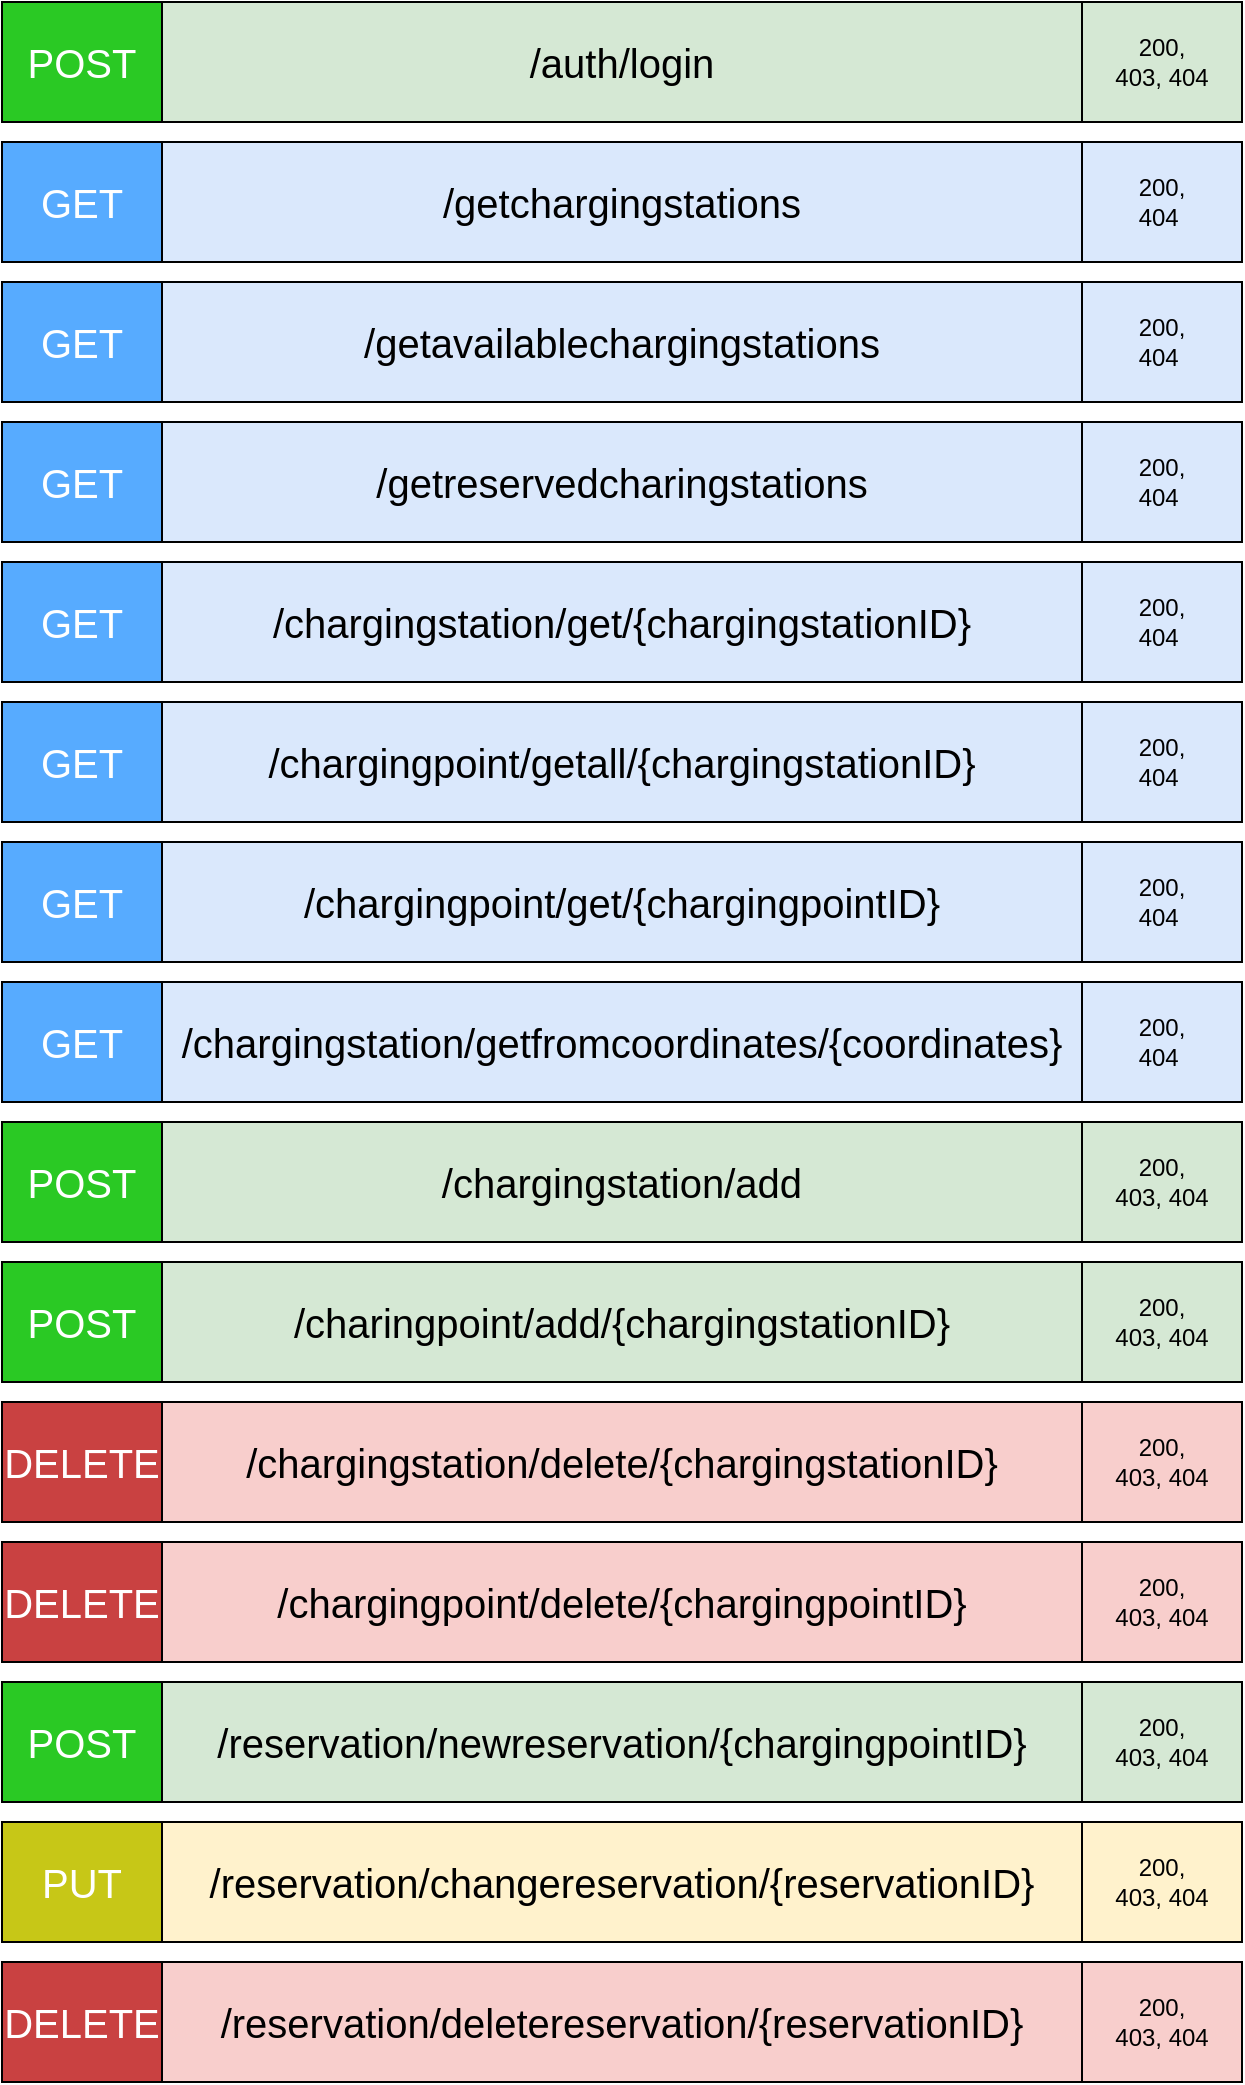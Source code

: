 <mxfile version="21.0.10" type="github">
  <diagram name="Page-1" id="KzmILKrWGlOIT-kQnuWg">
    <mxGraphModel dx="1434" dy="772" grid="1" gridSize="10" guides="1" tooltips="1" connect="1" arrows="1" fold="1" page="1" pageScale="1" pageWidth="850" pageHeight="1100" math="0" shadow="0">
      <root>
        <mxCell id="0" />
        <mxCell id="1" parent="0" />
        <mxCell id="aCiFIxHN3XqQG_wEh2lj-1" value="&lt;font style=&quot;font-size: 20px;&quot;&gt;/getchargingstations&lt;/font&gt;" style="rounded=0;whiteSpace=wrap;html=1;fillColor=#dae8fc;strokeColor=#000000;" parent="1" vertex="1">
          <mxGeometry x="120" y="110" width="460" height="60" as="geometry" />
        </mxCell>
        <mxCell id="aCiFIxHN3XqQG_wEh2lj-2" value="&lt;font color=&quot;#ffffff&quot; style=&quot;font-size: 20px;&quot;&gt;GET&lt;/font&gt;" style="rounded=0;whiteSpace=wrap;html=1;fillColor=#57ABFF;strokeColor=#000000;" parent="1" vertex="1">
          <mxGeometry x="40" y="110" width="80" height="60" as="geometry" />
        </mxCell>
        <mxCell id="aCiFIxHN3XqQG_wEh2lj-3" value="&lt;font color=&quot;#ffffff&quot; style=&quot;font-size: 20px;&quot;&gt;DELETE&lt;/font&gt;" style="rounded=0;whiteSpace=wrap;html=1;fillColor=#C94141;strokeColor=#000000;" parent="1" vertex="1">
          <mxGeometry x="40" y="740" width="80" height="60" as="geometry" />
        </mxCell>
        <mxCell id="aCiFIxHN3XqQG_wEh2lj-4" value="&lt;font color=&quot;#ffffff&quot; style=&quot;font-size: 20px;&quot;&gt;POST&lt;/font&gt;" style="rounded=0;whiteSpace=wrap;html=1;fillColor=#2AC924;" parent="1" vertex="1">
          <mxGeometry x="40" y="40" width="80" height="60" as="geometry" />
        </mxCell>
        <mxCell id="aCiFIxHN3XqQG_wEh2lj-5" value="&lt;span style=&quot;font-size: 20px;&quot;&gt;/auth/login&lt;/span&gt;" style="rounded=0;whiteSpace=wrap;html=1;fillColor=#d5e8d4;strokeColor=#000000;" parent="1" vertex="1">
          <mxGeometry x="120" y="40" width="460" height="60" as="geometry" />
        </mxCell>
        <mxCell id="aCiFIxHN3XqQG_wEh2lj-6" value="200,&lt;div&gt;403, 404&lt;/div&gt;" style="rounded=0;whiteSpace=wrap;html=1;fillColor=#d5e8d4;strokeColor=#000000;" parent="1" vertex="1">
          <mxGeometry x="580" y="40" width="80" height="60" as="geometry" />
        </mxCell>
        <mxCell id="aCiFIxHN3XqQG_wEh2lj-7" value="200,&lt;div&gt;404&amp;nbsp;&lt;/div&gt;" style="rounded=0;whiteSpace=wrap;html=1;fillColor=#dae8fc;strokeColor=#000000;" parent="1" vertex="1">
          <mxGeometry x="580" y="110" width="80" height="60" as="geometry" />
        </mxCell>
        <mxCell id="aCiFIxHN3XqQG_wEh2lj-8" value="&lt;font style=&quot;font-size: 20px;&quot;&gt;/chargingstation/delete/{chargingstationID}&lt;/font&gt;" style="rounded=0;whiteSpace=wrap;html=1;fillColor=#f8cecc;strokeColor=#000000;" parent="1" vertex="1">
          <mxGeometry x="120" y="740" width="460" height="60" as="geometry" />
        </mxCell>
        <mxCell id="aCiFIxHN3XqQG_wEh2lj-9" value="200,&lt;div&gt;403, 404&lt;/div&gt;" style="rounded=0;whiteSpace=wrap;html=1;fillColor=#f8cecc;strokeColor=#000000;" parent="1" vertex="1">
          <mxGeometry x="580" y="740" width="80" height="60" as="geometry" />
        </mxCell>
        <mxCell id="aCiFIxHN3XqQG_wEh2lj-10" value="&lt;font style=&quot;font-size: 20px;&quot;&gt;/getavailablechargingstations&lt;/font&gt;" style="rounded=0;whiteSpace=wrap;html=1;fillColor=#dae8fc;strokeColor=#000000;" parent="1" vertex="1">
          <mxGeometry x="120" y="180" width="460" height="60" as="geometry" />
        </mxCell>
        <mxCell id="aCiFIxHN3XqQG_wEh2lj-11" value="&lt;font color=&quot;#ffffff&quot; style=&quot;font-size: 20px;&quot;&gt;GET&lt;/font&gt;" style="rounded=0;whiteSpace=wrap;html=1;fillColor=#57ABFF;strokeColor=#000000;" parent="1" vertex="1">
          <mxGeometry x="40" y="180" width="80" height="60" as="geometry" />
        </mxCell>
        <mxCell id="aCiFIxHN3XqQG_wEh2lj-12" value="200,&lt;div&gt;404&amp;nbsp;&lt;/div&gt;" style="rounded=0;whiteSpace=wrap;html=1;fillColor=#dae8fc;strokeColor=#000000;" parent="1" vertex="1">
          <mxGeometry x="580" y="180" width="80" height="60" as="geometry" />
        </mxCell>
        <mxCell id="aCiFIxHN3XqQG_wEh2lj-13" value="&lt;font style=&quot;font-size: 20px;&quot;&gt;/getreservedcharingstations&lt;/font&gt;" style="rounded=0;whiteSpace=wrap;html=1;fillColor=#dae8fc;strokeColor=#000000;" parent="1" vertex="1">
          <mxGeometry x="120" y="250" width="460" height="60" as="geometry" />
        </mxCell>
        <mxCell id="aCiFIxHN3XqQG_wEh2lj-14" value="&lt;font color=&quot;#ffffff&quot; style=&quot;font-size: 20px;&quot;&gt;GET&lt;/font&gt;" style="rounded=0;whiteSpace=wrap;html=1;fillColor=#57ABFF;strokeColor=#000000;" parent="1" vertex="1">
          <mxGeometry x="40" y="250" width="80" height="60" as="geometry" />
        </mxCell>
        <mxCell id="aCiFIxHN3XqQG_wEh2lj-15" value="200,&lt;div&gt;404&amp;nbsp;&lt;/div&gt;" style="rounded=0;whiteSpace=wrap;html=1;fillColor=#dae8fc;strokeColor=#000000;" parent="1" vertex="1">
          <mxGeometry x="580" y="250" width="80" height="60" as="geometry" />
        </mxCell>
        <mxCell id="aCiFIxHN3XqQG_wEh2lj-16" value="&lt;font color=&quot;#ffffff&quot; style=&quot;font-size: 20px;&quot;&gt;POST&lt;/font&gt;" style="rounded=0;whiteSpace=wrap;html=1;fillColor=#2AC924;strokeColor=#000000;" parent="1" vertex="1">
          <mxGeometry x="40" y="600" width="80" height="60" as="geometry" />
        </mxCell>
        <mxCell id="aCiFIxHN3XqQG_wEh2lj-17" value="&lt;span style=&quot;font-size: 20px;&quot;&gt;/chargingstation/add&lt;/span&gt;" style="rounded=0;whiteSpace=wrap;html=1;fillColor=#d5e8d4;strokeColor=#000000;" parent="1" vertex="1">
          <mxGeometry x="120" y="600" width="460" height="60" as="geometry" />
        </mxCell>
        <mxCell id="aCiFIxHN3XqQG_wEh2lj-18" value="200,&lt;div&gt;403, 404&lt;/div&gt;" style="rounded=0;whiteSpace=wrap;html=1;fillColor=#d5e8d4;strokeColor=#000000;" parent="1" vertex="1">
          <mxGeometry x="580" y="600" width="80" height="60" as="geometry" />
        </mxCell>
        <mxCell id="aCiFIxHN3XqQG_wEh2lj-19" value="&lt;font color=&quot;#ffffff&quot; style=&quot;font-size: 20px;&quot;&gt;POST&lt;/font&gt;" style="rounded=0;whiteSpace=wrap;html=1;fillColor=#2AC924;strokeColor=#000000;" parent="1" vertex="1">
          <mxGeometry x="40" y="670" width="80" height="60" as="geometry" />
        </mxCell>
        <mxCell id="aCiFIxHN3XqQG_wEh2lj-20" value="&lt;span style=&quot;font-size: 20px;&quot;&gt;/charingpoint/add/{chargingstationID}&lt;/span&gt;" style="rounded=0;whiteSpace=wrap;html=1;fillColor=#d5e8d4;strokeColor=#000000;" parent="1" vertex="1">
          <mxGeometry x="120" y="670" width="460" height="60" as="geometry" />
        </mxCell>
        <mxCell id="aCiFIxHN3XqQG_wEh2lj-21" value="200,&lt;div&gt;403, 404&lt;/div&gt;" style="rounded=0;whiteSpace=wrap;html=1;fillColor=#d5e8d4;strokeColor=#000000;" parent="1" vertex="1">
          <mxGeometry x="580" y="670" width="80" height="60" as="geometry" />
        </mxCell>
        <mxCell id="aCiFIxHN3XqQG_wEh2lj-22" value="&lt;font color=&quot;#ffffff&quot; style=&quot;font-size: 20px;&quot;&gt;DELETE&lt;/font&gt;" style="rounded=0;whiteSpace=wrap;html=1;fillColor=#C94141;strokeColor=#000000;" parent="1" vertex="1">
          <mxGeometry x="40" y="810" width="80" height="60" as="geometry" />
        </mxCell>
        <mxCell id="aCiFIxHN3XqQG_wEh2lj-23" value="&lt;font style=&quot;font-size: 20px;&quot;&gt;/chargingpoint/delete/{chargingpointID}&lt;/font&gt;" style="rounded=0;whiteSpace=wrap;html=1;fillColor=#f8cecc;strokeColor=#000000;" parent="1" vertex="1">
          <mxGeometry x="120" y="810" width="460" height="60" as="geometry" />
        </mxCell>
        <mxCell id="aCiFIxHN3XqQG_wEh2lj-24" value="200,&lt;div&gt;403, 404&lt;/div&gt;" style="rounded=0;whiteSpace=wrap;html=1;fillColor=#f8cecc;strokeColor=#000000;" parent="1" vertex="1">
          <mxGeometry x="580" y="810" width="80" height="60" as="geometry" />
        </mxCell>
        <mxCell id="aCiFIxHN3XqQG_wEh2lj-25" value="&lt;font color=&quot;#ffffff&quot; style=&quot;font-size: 20px;&quot;&gt;POST&lt;/font&gt;" style="rounded=0;whiteSpace=wrap;html=1;fillColor=#2AC924;strokeColor=#000000;" parent="1" vertex="1">
          <mxGeometry x="40" y="880" width="80" height="60" as="geometry" />
        </mxCell>
        <mxCell id="aCiFIxHN3XqQG_wEh2lj-26" value="&lt;span style=&quot;font-size: 20px;&quot;&gt;/reservation/newreservation/{chargingpointID}&lt;/span&gt;" style="rounded=0;whiteSpace=wrap;html=1;fillColor=#d5e8d4;strokeColor=#000000;" parent="1" vertex="1">
          <mxGeometry x="120" y="880" width="460" height="60" as="geometry" />
        </mxCell>
        <mxCell id="aCiFIxHN3XqQG_wEh2lj-27" value="200,&lt;div&gt;403, 404&lt;/div&gt;" style="rounded=0;whiteSpace=wrap;html=1;fillColor=#d5e8d4;strokeColor=#000000;" parent="1" vertex="1">
          <mxGeometry x="580" y="880" width="80" height="60" as="geometry" />
        </mxCell>
        <mxCell id="aCiFIxHN3XqQG_wEh2lj-28" value="&lt;font color=&quot;#ffffff&quot; style=&quot;font-size: 20px;&quot;&gt;PUT&lt;/font&gt;" style="rounded=0;whiteSpace=wrap;html=1;fillColor=#C7C717;strokeColor=#000000;" parent="1" vertex="1">
          <mxGeometry x="40" y="950" width="80" height="60" as="geometry" />
        </mxCell>
        <mxCell id="aCiFIxHN3XqQG_wEh2lj-29" value="&lt;span style=&quot;font-size: 20px;&quot;&gt;/reservation/changereservation/{reservationID}&lt;/span&gt;" style="rounded=0;whiteSpace=wrap;html=1;fillColor=#fff2cc;strokeColor=#000000;" parent="1" vertex="1">
          <mxGeometry x="120" y="950" width="460" height="60" as="geometry" />
        </mxCell>
        <mxCell id="aCiFIxHN3XqQG_wEh2lj-30" value="200,&lt;div&gt;403, 404&lt;/div&gt;" style="rounded=0;whiteSpace=wrap;html=1;fillColor=#fff2cc;strokeColor=#000000;" parent="1" vertex="1">
          <mxGeometry x="580" y="950" width="80" height="60" as="geometry" />
        </mxCell>
        <mxCell id="aCiFIxHN3XqQG_wEh2lj-31" value="&lt;font color=&quot;#ffffff&quot; style=&quot;font-size: 20px;&quot;&gt;DELETE&lt;/font&gt;" style="rounded=0;whiteSpace=wrap;html=1;fillColor=#C94141;strokeColor=#000000;" parent="1" vertex="1">
          <mxGeometry x="40" y="1020" width="80" height="60" as="geometry" />
        </mxCell>
        <mxCell id="aCiFIxHN3XqQG_wEh2lj-32" value="&lt;font style=&quot;font-size: 20px;&quot;&gt;/reservation/deletereservation/{reservationID}&lt;/font&gt;" style="rounded=0;whiteSpace=wrap;html=1;fillColor=#f8cecc;strokeColor=#000000;" parent="1" vertex="1">
          <mxGeometry x="120" y="1020" width="460" height="60" as="geometry" />
        </mxCell>
        <mxCell id="aCiFIxHN3XqQG_wEh2lj-33" value="200,&lt;div&gt;403, 404&lt;/div&gt;" style="rounded=0;whiteSpace=wrap;html=1;fillColor=#f8cecc;strokeColor=#000000;" parent="1" vertex="1">
          <mxGeometry x="580" y="1020" width="80" height="60" as="geometry" />
        </mxCell>
        <mxCell id="aCiFIxHN3XqQG_wEh2lj-34" value="&lt;font style=&quot;font-size: 20px;&quot;&gt;/chargingstation/get/{chargingstationID}&lt;/font&gt;" style="rounded=0;whiteSpace=wrap;html=1;fillColor=#dae8fc;strokeColor=#000000;" parent="1" vertex="1">
          <mxGeometry x="120" y="320" width="460" height="60" as="geometry" />
        </mxCell>
        <mxCell id="aCiFIxHN3XqQG_wEh2lj-35" value="&lt;font color=&quot;#ffffff&quot; style=&quot;font-size: 20px;&quot;&gt;GET&lt;/font&gt;" style="rounded=0;whiteSpace=wrap;html=1;fillColor=#57ABFF;strokeColor=#000000;" parent="1" vertex="1">
          <mxGeometry x="40" y="320" width="80" height="60" as="geometry" />
        </mxCell>
        <mxCell id="aCiFIxHN3XqQG_wEh2lj-36" value="200,&lt;div&gt;404&amp;nbsp;&lt;/div&gt;" style="rounded=0;whiteSpace=wrap;html=1;fillColor=#dae8fc;strokeColor=#000000;" parent="1" vertex="1">
          <mxGeometry x="580" y="320" width="80" height="60" as="geometry" />
        </mxCell>
        <mxCell id="aCiFIxHN3XqQG_wEh2lj-37" value="&lt;font style=&quot;font-size: 20px;&quot;&gt;/chargingpoint/getall/{chargingstationID}&lt;/font&gt;" style="rounded=0;whiteSpace=wrap;html=1;fillColor=#dae8fc;strokeColor=#000000;" parent="1" vertex="1">
          <mxGeometry x="120" y="390" width="460" height="60" as="geometry" />
        </mxCell>
        <mxCell id="aCiFIxHN3XqQG_wEh2lj-38" value="&lt;font color=&quot;#ffffff&quot; style=&quot;font-size: 20px;&quot;&gt;GET&lt;/font&gt;" style="rounded=0;whiteSpace=wrap;html=1;fillColor=#57ABFF;strokeColor=#000000;" parent="1" vertex="1">
          <mxGeometry x="40" y="390" width="80" height="60" as="geometry" />
        </mxCell>
        <mxCell id="aCiFIxHN3XqQG_wEh2lj-39" value="200,&lt;div&gt;404&amp;nbsp;&lt;/div&gt;" style="rounded=0;whiteSpace=wrap;html=1;fillColor=#dae8fc;strokeColor=#000000;" parent="1" vertex="1">
          <mxGeometry x="580" y="390" width="80" height="60" as="geometry" />
        </mxCell>
        <mxCell id="aCiFIxHN3XqQG_wEh2lj-40" value="&lt;font style=&quot;font-size: 20px;&quot;&gt;/chargingpoint/get/{chargingpointID}&lt;/font&gt;" style="rounded=0;whiteSpace=wrap;html=1;fillColor=#dae8fc;strokeColor=#000000;" parent="1" vertex="1">
          <mxGeometry x="120" y="460" width="460" height="60" as="geometry" />
        </mxCell>
        <mxCell id="aCiFIxHN3XqQG_wEh2lj-41" value="&lt;font color=&quot;#ffffff&quot; style=&quot;font-size: 20px;&quot;&gt;GET&lt;/font&gt;" style="rounded=0;whiteSpace=wrap;html=1;fillColor=#57ABFF;strokeColor=#000000;" parent="1" vertex="1">
          <mxGeometry x="40" y="460" width="80" height="60" as="geometry" />
        </mxCell>
        <mxCell id="aCiFIxHN3XqQG_wEh2lj-42" value="200,&lt;div&gt;404&amp;nbsp;&lt;/div&gt;" style="rounded=0;whiteSpace=wrap;html=1;fillColor=#dae8fc;strokeColor=#000000;" parent="1" vertex="1">
          <mxGeometry x="580" y="460" width="80" height="60" as="geometry" />
        </mxCell>
        <mxCell id="fvTsLKb73kJfOTh529Za-1" value="&lt;font style=&quot;font-size: 20px;&quot;&gt;/chargingstation/getfromcoordinates/{coordinates}&lt;/font&gt;" style="rounded=0;whiteSpace=wrap;html=1;fillColor=#dae8fc;strokeColor=#000000;" vertex="1" parent="1">
          <mxGeometry x="120" y="530" width="460" height="60" as="geometry" />
        </mxCell>
        <mxCell id="fvTsLKb73kJfOTh529Za-2" value="&lt;font color=&quot;#ffffff&quot; style=&quot;font-size: 20px;&quot;&gt;GET&lt;/font&gt;" style="rounded=0;whiteSpace=wrap;html=1;fillColor=#57ABFF;strokeColor=#000000;" vertex="1" parent="1">
          <mxGeometry x="40" y="530" width="80" height="60" as="geometry" />
        </mxCell>
        <mxCell id="fvTsLKb73kJfOTh529Za-3" value="200,&lt;div&gt;404&amp;nbsp;&lt;/div&gt;" style="rounded=0;whiteSpace=wrap;html=1;fillColor=#dae8fc;strokeColor=#000000;" vertex="1" parent="1">
          <mxGeometry x="580" y="530" width="80" height="60" as="geometry" />
        </mxCell>
      </root>
    </mxGraphModel>
  </diagram>
</mxfile>
